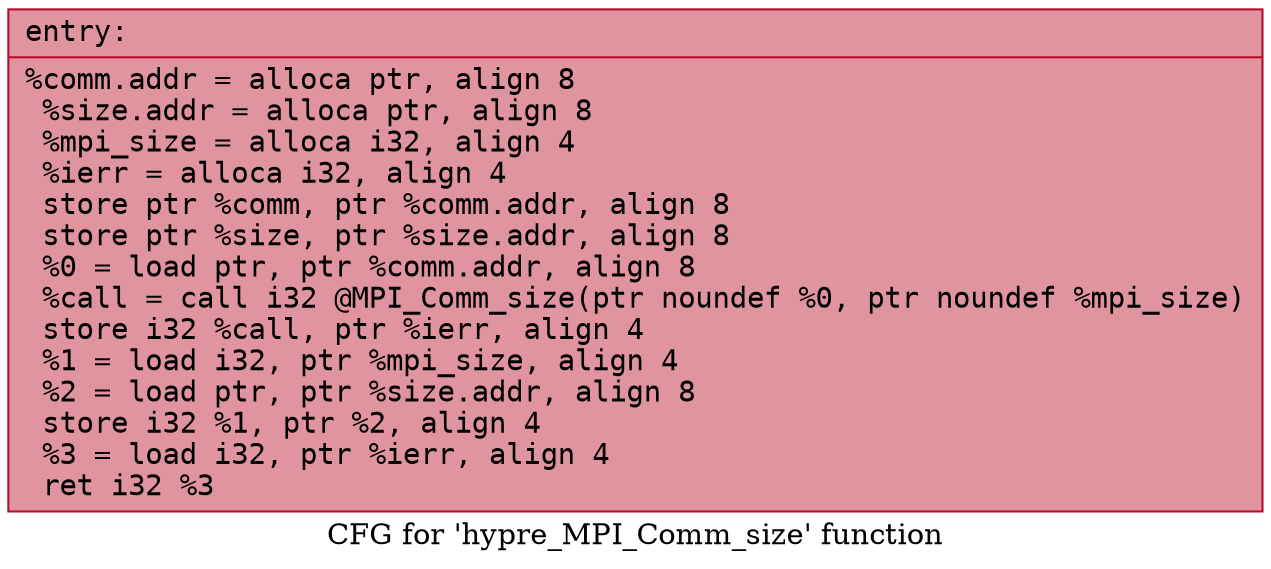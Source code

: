 digraph "CFG for 'hypre_MPI_Comm_size' function" {
	label="CFG for 'hypre_MPI_Comm_size' function";

	Node0x5555d6621900 [shape=record,color="#b70d28ff", style=filled, fillcolor="#b70d2870" fontname="Courier",label="{entry:\l|  %comm.addr = alloca ptr, align 8\l  %size.addr = alloca ptr, align 8\l  %mpi_size = alloca i32, align 4\l  %ierr = alloca i32, align 4\l  store ptr %comm, ptr %comm.addr, align 8\l  store ptr %size, ptr %size.addr, align 8\l  %0 = load ptr, ptr %comm.addr, align 8\l  %call = call i32 @MPI_Comm_size(ptr noundef %0, ptr noundef %mpi_size)\l  store i32 %call, ptr %ierr, align 4\l  %1 = load i32, ptr %mpi_size, align 4\l  %2 = load ptr, ptr %size.addr, align 8\l  store i32 %1, ptr %2, align 4\l  %3 = load i32, ptr %ierr, align 4\l  ret i32 %3\l}"];
}
